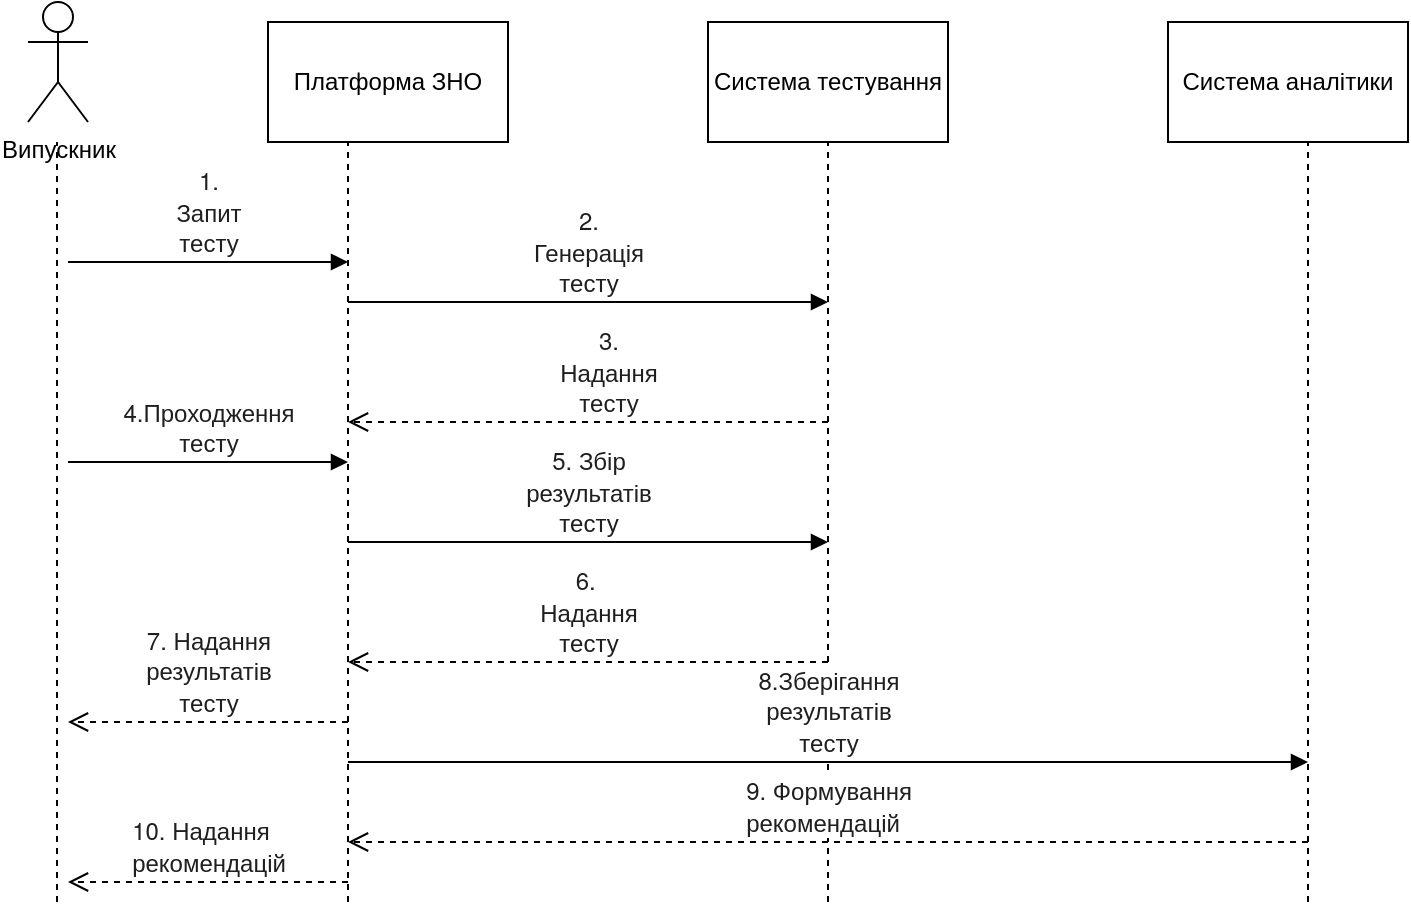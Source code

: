 <mxfile version="24.1.0" type="device">
  <diagram name="Сторінка-1" id="Y74XBqJtE28pwzu7_Kiy">
    <mxGraphModel dx="1166" dy="945" grid="1" gridSize="10" guides="1" tooltips="1" connect="1" arrows="1" fold="1" page="1" pageScale="1" pageWidth="827" pageHeight="1169" math="0" shadow="0">
      <root>
        <mxCell id="0" />
        <mxCell id="1" parent="0" />
        <mxCell id="Mn8qz_N6dABUngPOHRxc-1" value="Випускник" style="shape=umlActor;verticalLabelPosition=bottom;verticalAlign=top;html=1;outlineConnect=0;" vertex="1" parent="1">
          <mxGeometry x="120" y="50" width="30" height="60" as="geometry" />
        </mxCell>
        <mxCell id="Mn8qz_N6dABUngPOHRxc-3" value="Платформа ЗНО" style="rounded=0;whiteSpace=wrap;html=1;" vertex="1" parent="1">
          <mxGeometry x="240" y="60" width="120" height="60" as="geometry" />
        </mxCell>
        <mxCell id="Mn8qz_N6dABUngPOHRxc-4" value="Система тестування" style="rounded=0;whiteSpace=wrap;html=1;" vertex="1" parent="1">
          <mxGeometry x="460" y="60" width="120" height="60" as="geometry" />
        </mxCell>
        <mxCell id="Mn8qz_N6dABUngPOHRxc-5" value="Система аналітики" style="rounded=0;whiteSpace=wrap;html=1;" vertex="1" parent="1">
          <mxGeometry x="690" y="60" width="120" height="60" as="geometry" />
        </mxCell>
        <mxCell id="Mn8qz_N6dABUngPOHRxc-6" value="" style="endArrow=none;dashed=1;html=1;rounded=0;" edge="1" parent="1" target="Mn8qz_N6dABUngPOHRxc-4">
          <mxGeometry width="50" height="50" relative="1" as="geometry">
            <mxPoint x="520" y="500" as="sourcePoint" />
            <mxPoint x="480" y="290" as="targetPoint" />
          </mxGeometry>
        </mxCell>
        <mxCell id="Mn8qz_N6dABUngPOHRxc-7" value="" style="endArrow=none;dashed=1;html=1;rounded=0;" edge="1" parent="1">
          <mxGeometry width="50" height="50" relative="1" as="geometry">
            <mxPoint x="280" y="500" as="sourcePoint" />
            <mxPoint x="280" y="120" as="targetPoint" />
          </mxGeometry>
        </mxCell>
        <mxCell id="Mn8qz_N6dABUngPOHRxc-8" value="" style="endArrow=none;dashed=1;html=1;rounded=0;" edge="1" parent="1">
          <mxGeometry width="50" height="50" relative="1" as="geometry">
            <mxPoint x="760" y="500" as="sourcePoint" />
            <mxPoint x="760" y="120" as="targetPoint" />
          </mxGeometry>
        </mxCell>
        <mxCell id="Mn8qz_N6dABUngPOHRxc-9" value="" style="endArrow=none;dashed=1;html=1;rounded=0;" edge="1" parent="1">
          <mxGeometry width="50" height="50" relative="1" as="geometry">
            <mxPoint x="134.5" y="500" as="sourcePoint" />
            <mxPoint x="134.5" y="120" as="targetPoint" />
          </mxGeometry>
        </mxCell>
        <mxCell id="Mn8qz_N6dABUngPOHRxc-10" value="&lt;span style=&quot;color: rgb(31, 31, 31); font-family: &amp;quot;Google Sans&amp;quot;, &amp;quot;Helvetica Neue&amp;quot;, sans-serif; text-align: left; text-wrap: wrap;&quot;&gt;&lt;font style=&quot;font-size: 12px;&quot;&gt;1. Запит тесту&lt;/font&gt;&lt;/span&gt;" style="html=1;verticalAlign=bottom;endArrow=block;curved=0;rounded=0;" edge="1" parent="1">
          <mxGeometry width="80" relative="1" as="geometry">
            <mxPoint x="140" y="180" as="sourcePoint" />
            <mxPoint x="280" y="180" as="targetPoint" />
            <mxPoint as="offset" />
          </mxGeometry>
        </mxCell>
        <mxCell id="Mn8qz_N6dABUngPOHRxc-11" value="&lt;span style=&quot;color: rgb(31, 31, 31); font-family: &amp;quot;Google Sans&amp;quot;, &amp;quot;Helvetica Neue&amp;quot;, sans-serif; text-align: left; text-wrap: wrap;&quot;&gt;&lt;font style=&quot;font-size: 12px;&quot;&gt;2. Генерація тесту&lt;/font&gt;&lt;/span&gt;" style="html=1;verticalAlign=bottom;endArrow=block;curved=0;rounded=0;" edge="1" parent="1">
          <mxGeometry width="80" relative="1" as="geometry">
            <mxPoint x="280" y="200" as="sourcePoint" />
            <mxPoint x="520" y="200" as="targetPoint" />
            <mxPoint as="offset" />
          </mxGeometry>
        </mxCell>
        <mxCell id="Mn8qz_N6dABUngPOHRxc-13" value="&lt;span style=&quot;color: rgb(31, 31, 31); font-family: &amp;quot;Google Sans&amp;quot;, &amp;quot;Helvetica Neue&amp;quot;, sans-serif; text-align: left; text-wrap: wrap;&quot;&gt;&lt;font style=&quot;font-size: 12px;&quot;&gt;4.Проходження тесту&lt;/font&gt;&lt;/span&gt;" style="html=1;verticalAlign=bottom;endArrow=block;curved=0;rounded=0;" edge="1" parent="1">
          <mxGeometry width="80" relative="1" as="geometry">
            <mxPoint x="140" y="280" as="sourcePoint" />
            <mxPoint x="280" y="280" as="targetPoint" />
            <mxPoint as="offset" />
          </mxGeometry>
        </mxCell>
        <mxCell id="Mn8qz_N6dABUngPOHRxc-14" value="&lt;span style=&quot;color: rgb(31, 31, 31); font-family: &amp;quot;Google Sans&amp;quot;, &amp;quot;Helvetica Neue&amp;quot;, sans-serif; text-align: left; text-wrap: wrap;&quot;&gt;&lt;font style=&quot;font-size: 12px;&quot;&gt;3. Надання тесту&lt;/font&gt;&lt;/span&gt;" style="html=1;verticalAlign=bottom;endArrow=open;dashed=1;endSize=8;curved=0;rounded=0;" edge="1" parent="1">
          <mxGeometry x="-0.083" relative="1" as="geometry">
            <mxPoint x="520" y="260" as="sourcePoint" />
            <mxPoint x="280" y="260" as="targetPoint" />
            <mxPoint as="offset" />
          </mxGeometry>
        </mxCell>
        <mxCell id="Mn8qz_N6dABUngPOHRxc-15" value="&lt;span style=&quot;color: rgb(31, 31, 31); font-family: &amp;quot;Google Sans&amp;quot;, &amp;quot;Helvetica Neue&amp;quot;, sans-serif; text-align: left; text-wrap: wrap;&quot;&gt;&lt;font style=&quot;font-size: 12px;&quot;&gt;5. Збір результатів тесту&lt;/font&gt;&lt;/span&gt;" style="html=1;verticalAlign=bottom;endArrow=block;curved=0;rounded=0;" edge="1" parent="1">
          <mxGeometry width="80" relative="1" as="geometry">
            <mxPoint x="280" y="320" as="sourcePoint" />
            <mxPoint x="520" y="320" as="targetPoint" />
            <mxPoint as="offset" />
          </mxGeometry>
        </mxCell>
        <mxCell id="Mn8qz_N6dABUngPOHRxc-17" value="&lt;span style=&quot;color: rgb(31, 31, 31); font-family: &amp;quot;Google Sans&amp;quot;, &amp;quot;Helvetica Neue&amp;quot;, sans-serif; text-align: left; text-wrap: wrap;&quot;&gt;&lt;font style=&quot;font-size: 12px;&quot;&gt;6.&amp;nbsp; Надання тесту&lt;/font&gt;&lt;/span&gt;" style="html=1;verticalAlign=bottom;endArrow=open;dashed=1;endSize=8;curved=0;rounded=0;" edge="1" parent="1">
          <mxGeometry relative="1" as="geometry">
            <mxPoint x="520" y="380" as="sourcePoint" />
            <mxPoint x="280" y="380" as="targetPoint" />
          </mxGeometry>
        </mxCell>
        <mxCell id="Mn8qz_N6dABUngPOHRxc-18" value="&lt;font style=&quot;font-size: 12px;&quot;&gt;&lt;span style=&quot;color: rgb(31, 31, 31); font-family: &amp;quot;Google Sans&amp;quot;, &amp;quot;Helvetica Neue&amp;quot;, sans-serif; text-align: left; text-wrap: wrap;&quot;&gt;&lt;font style=&quot;&quot;&gt;7.&amp;nbsp;&lt;/font&gt;&lt;/span&gt;&lt;span style=&quot;color: rgb(31, 31, 31); font-family: &amp;quot;Google Sans&amp;quot;, &amp;quot;Helvetica Neue&amp;quot;, sans-serif; text-align: left; text-wrap: wrap;&quot;&gt;Надання результатів тесту&lt;/span&gt;&lt;/font&gt;" style="html=1;verticalAlign=bottom;endArrow=open;dashed=1;endSize=8;curved=0;rounded=0;" edge="1" parent="1">
          <mxGeometry relative="1" as="geometry">
            <mxPoint x="280" y="410" as="sourcePoint" />
            <mxPoint x="140" y="410" as="targetPoint" />
            <mxPoint as="offset" />
          </mxGeometry>
        </mxCell>
        <mxCell id="Mn8qz_N6dABUngPOHRxc-19" value="&lt;font style=&quot;font-size: 12px;&quot;&gt;&lt;span style=&quot;color: rgb(31, 31, 31); font-family: &amp;quot;Google Sans&amp;quot;, &amp;quot;Helvetica Neue&amp;quot;, sans-serif; text-align: left; text-wrap: wrap;&quot;&gt;&lt;font style=&quot;&quot;&gt;8.З&lt;/font&gt;&lt;/span&gt;&lt;span style=&quot;color: rgb(31, 31, 31); font-family: &amp;quot;Google Sans&amp;quot;, &amp;quot;Helvetica Neue&amp;quot;, sans-serif; text-align: left; text-wrap: wrap;&quot;&gt;берігання результатів тесту&lt;/span&gt;&lt;/font&gt;" style="html=1;verticalAlign=bottom;endArrow=block;curved=0;rounded=0;" edge="1" parent="1">
          <mxGeometry width="80" relative="1" as="geometry">
            <mxPoint x="280" y="430" as="sourcePoint" />
            <mxPoint x="760" y="430" as="targetPoint" />
            <mxPoint as="offset" />
          </mxGeometry>
        </mxCell>
        <mxCell id="Mn8qz_N6dABUngPOHRxc-20" value="&lt;div style=&quot;text-align: left;&quot;&gt;&lt;font style=&quot;font-size: 12px;&quot;&gt;&lt;font face=&quot;Google Sans, Helvetica Neue, sans-serif&quot; color=&quot;#1f1f1f&quot;&gt;&lt;span style=&quot;text-wrap: wrap;&quot;&gt;9.&amp;nbsp;&lt;/span&gt;&lt;/font&gt;&lt;span style=&quot;color: rgb(31, 31, 31); font-family: &amp;quot;Google Sans&amp;quot;, &amp;quot;Helvetica Neue&amp;quot;, sans-serif; text-wrap: wrap;&quot;&gt;Формування рекомендацій&lt;/span&gt;&lt;/font&gt;&lt;/div&gt;" style="html=1;verticalAlign=bottom;endArrow=open;dashed=1;endSize=8;curved=0;rounded=0;" edge="1" parent="1">
          <mxGeometry relative="1" as="geometry">
            <mxPoint x="760" y="470" as="sourcePoint" />
            <mxPoint x="280" y="470" as="targetPoint" />
            <mxPoint as="offset" />
          </mxGeometry>
        </mxCell>
        <mxCell id="Mn8qz_N6dABUngPOHRxc-21" value="&lt;div style=&quot;text-align: left;&quot;&gt;&lt;font style=&quot;font-size: 12px;&quot;&gt;&lt;font face=&quot;Google Sans, Helvetica Neue, sans-serif&quot; color=&quot;#1f1f1f&quot;&gt;&lt;span style=&quot;text-wrap: wrap;&quot;&gt;10.&amp;nbsp;&lt;/span&gt;&lt;/font&gt;&lt;span style=&quot;color: rgb(31, 31, 31); font-family: &amp;quot;Google Sans&amp;quot;, &amp;quot;Helvetica Neue&amp;quot;, sans-serif; text-wrap: wrap;&quot;&gt;Надання рекомендацій&lt;/span&gt;&lt;/font&gt;&lt;/div&gt;" style="html=1;verticalAlign=bottom;endArrow=open;dashed=1;endSize=8;curved=0;rounded=0;" edge="1" parent="1">
          <mxGeometry relative="1" as="geometry">
            <mxPoint x="280" y="490" as="sourcePoint" />
            <mxPoint x="140" y="490" as="targetPoint" />
            <mxPoint as="offset" />
          </mxGeometry>
        </mxCell>
      </root>
    </mxGraphModel>
  </diagram>
</mxfile>

